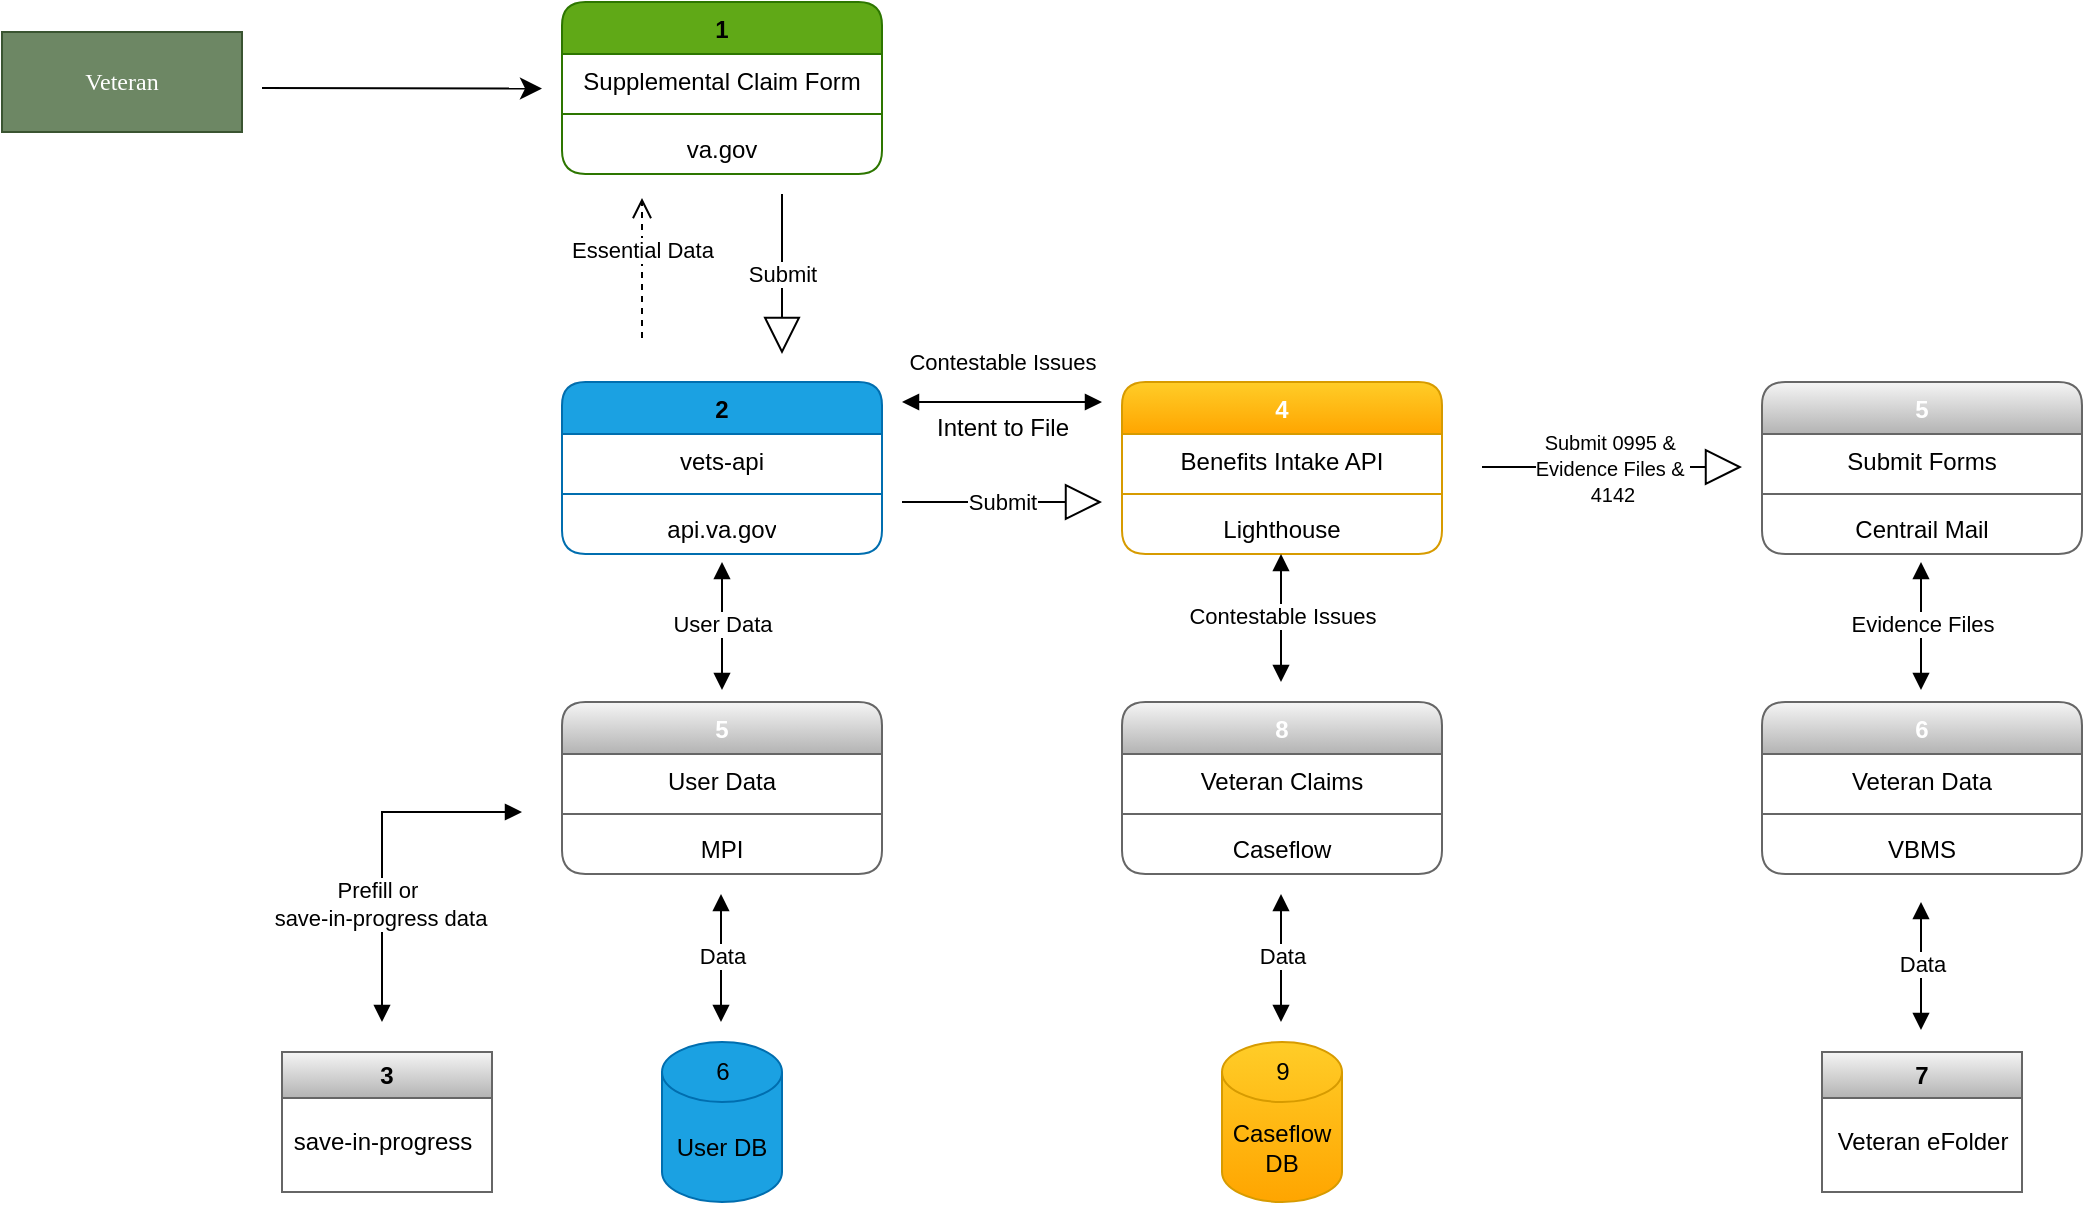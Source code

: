 <mxfile version="28.0.7"><diagram name="Page-1" id="52a04d89-c75d-2922-d76d-85b35f80e030"><mxGraphModel dx="1042" dy="579" grid="1" gridSize="10" guides="1" tooltips="1" connect="1" arrows="1" fold="1" page="1" pageScale="1" pageWidth="1100" pageHeight="850" background="none" math="0" shadow="0"><root><mxCell id="0"/><mxCell id="1" parent="0"/><mxCell id="1fdf3b25b50cf41e-27" style="edgeStyle=none;html=1;labelBackgroundColor=none;startFill=0;startSize=8;endFill=1;endSize=8;fontFamily=Verdana;fontSize=12;" parent="1" edge="1"><mxGeometry relative="1" as="geometry"><mxPoint x="140" y="63" as="sourcePoint"/><mxPoint x="280" y="63.263" as="targetPoint"/></mxGeometry></mxCell><mxCell id="17472293e6e8944d-30" value="Veteran" style="whiteSpace=wrap;html=1;rounded=0;shadow=0;comic=0;labelBackgroundColor=none;strokeWidth=1;fontFamily=Verdana;fontSize=12;align=center;fillColor=#6d8764;fontColor=#ffffff;strokeColor=#3A5431;" parent="1" vertex="1"><mxGeometry x="10" y="35" width="120" height="50" as="geometry"/></mxCell><mxCell id="Fep_5n04VVsR-gBQjV_C-18" value="Caseflow DB" style="shape=cylinder3;whiteSpace=wrap;html=1;boundedLbl=1;backgroundOutline=1;size=15;fillColor=#ffcd28;gradientColor=#ffa500;strokeColor=#d79b00;" parent="1" vertex="1"><mxGeometry x="620" y="540" width="60" height="80" as="geometry"/></mxCell><mxCell id="Fep_5n04VVsR-gBQjV_C-20" value="&lt;font style=&quot;color: light-dark(rgb(0, 0, 0), rgb(255, 255, 255));&quot;&gt;User DB&lt;/font&gt;" style="shape=cylinder3;whiteSpace=wrap;html=1;boundedLbl=1;backgroundOutline=1;size=15;fillColor=#1ba1e2;fontColor=#ffffff;strokeColor=#006EAF;" parent="1" vertex="1"><mxGeometry x="340" y="540" width="60" height="80" as="geometry"/></mxCell><mxCell id="Fep_5n04VVsR-gBQjV_C-44" value="&lt;font style=&quot;color: light-dark(rgb(0, 0, 0), rgb(255, 255, 255));&quot;&gt;1&lt;/font&gt;" style="swimlane;fontStyle=1;align=center;verticalAlign=top;childLayout=stackLayout;horizontal=1;startSize=26;horizontalStack=0;resizeParent=1;resizeParentMax=0;resizeLast=0;collapsible=1;marginBottom=0;whiteSpace=wrap;html=1;fillColor=#60a917;fontColor=#ffffff;strokeColor=#2D7600;rounded=1;" parent="1" vertex="1"><mxGeometry x="290" y="20" width="160" height="86" as="geometry"/></mxCell><mxCell id="Fep_5n04VVsR-gBQjV_C-45" value="Supplemental Claim Form" style="text;strokeColor=none;fillColor=none;align=center;verticalAlign=top;spacingLeft=4;spacingRight=4;overflow=hidden;rotatable=0;points=[[0,0.5],[1,0.5]];portConstraint=eastwest;whiteSpace=wrap;html=1;" parent="Fep_5n04VVsR-gBQjV_C-44" vertex="1"><mxGeometry y="26" width="160" height="26" as="geometry"/></mxCell><mxCell id="Fep_5n04VVsR-gBQjV_C-46" value="" style="line;strokeWidth=1;fillColor=none;align=left;verticalAlign=middle;spacingTop=-1;spacingLeft=3;spacingRight=3;rotatable=0;labelPosition=right;points=[];portConstraint=eastwest;strokeColor=inherit;" parent="Fep_5n04VVsR-gBQjV_C-44" vertex="1"><mxGeometry y="52" width="160" height="8" as="geometry"/></mxCell><mxCell id="Fep_5n04VVsR-gBQjV_C-47" value="va.gov" style="text;strokeColor=none;fillColor=none;align=center;verticalAlign=top;spacingLeft=4;spacingRight=4;overflow=hidden;rotatable=0;points=[[0,0.5],[1,0.5]];portConstraint=eastwest;whiteSpace=wrap;html=1;" parent="Fep_5n04VVsR-gBQjV_C-44" vertex="1"><mxGeometry y="60" width="160" height="26" as="geometry"/></mxCell><mxCell id="Fep_5n04VVsR-gBQjV_C-49" value="&lt;font style=&quot;color: light-dark(rgb(0, 0, 0), rgb(255, 255, 255));&quot;&gt;2&lt;/font&gt;" style="swimlane;fontStyle=1;align=center;verticalAlign=top;childLayout=stackLayout;horizontal=1;startSize=26;horizontalStack=0;resizeParent=1;resizeParentMax=0;resizeLast=0;collapsible=1;marginBottom=0;whiteSpace=wrap;html=1;fillColor=#1ba1e2;fontColor=#ffffff;strokeColor=#006EAF;rounded=1;" parent="1" vertex="1"><mxGeometry x="290" y="210" width="160" height="86" as="geometry"/></mxCell><mxCell id="Fep_5n04VVsR-gBQjV_C-50" value="vets-api" style="text;strokeColor=none;fillColor=none;align=center;verticalAlign=top;spacingLeft=4;spacingRight=4;overflow=hidden;rotatable=0;points=[[0,0.5],[1,0.5]];portConstraint=eastwest;whiteSpace=wrap;html=1;" parent="Fep_5n04VVsR-gBQjV_C-49" vertex="1"><mxGeometry y="26" width="160" height="26" as="geometry"/></mxCell><mxCell id="Fep_5n04VVsR-gBQjV_C-51" value="" style="line;strokeWidth=1;fillColor=none;align=left;verticalAlign=middle;spacingTop=-1;spacingLeft=3;spacingRight=3;rotatable=0;labelPosition=right;points=[];portConstraint=eastwest;strokeColor=inherit;" parent="Fep_5n04VVsR-gBQjV_C-49" vertex="1"><mxGeometry y="52" width="160" height="8" as="geometry"/></mxCell><mxCell id="Fep_5n04VVsR-gBQjV_C-52" value="api.va.gov" style="text;strokeColor=none;fillColor=none;align=center;verticalAlign=top;spacingLeft=4;spacingRight=4;overflow=hidden;rotatable=0;points=[[0,0.5],[1,0.5]];portConstraint=eastwest;whiteSpace=wrap;html=1;" parent="Fep_5n04VVsR-gBQjV_C-49" vertex="1"><mxGeometry y="60" width="160" height="26" as="geometry"/></mxCell><mxCell id="Fep_5n04VVsR-gBQjV_C-55" value="Submit" style="endArrow=block;endSize=16;endFill=0;html=1;rounded=0;" parent="1" edge="1"><mxGeometry width="160" relative="1" as="geometry"><mxPoint x="400" y="116" as="sourcePoint"/><mxPoint x="400" y="196" as="targetPoint"/></mxGeometry></mxCell><mxCell id="Fep_5n04VVsR-gBQjV_C-56" value="Essential Data" style="html=1;verticalAlign=bottom;endArrow=open;dashed=1;endSize=8;curved=0;rounded=0;" parent="1" edge="1"><mxGeometry relative="1" as="geometry"><mxPoint x="330" y="188" as="sourcePoint"/><mxPoint x="330" y="118.02" as="targetPoint"/></mxGeometry></mxCell><mxCell id="Fep_5n04VVsR-gBQjV_C-57" value="&lt;font style=&quot;color: light-dark(rgb(255, 255, 255), rgb(255, 255, 255));&quot;&gt;4&lt;/font&gt;" style="swimlane;fontStyle=1;align=center;verticalAlign=top;childLayout=stackLayout;horizontal=1;startSize=26;horizontalStack=0;resizeParent=1;resizeParentMax=0;resizeLast=0;collapsible=1;marginBottom=0;whiteSpace=wrap;html=1;fillColor=#ffcd28;strokeColor=#d79b00;rounded=1;gradientColor=#ffa500;" parent="1" vertex="1"><mxGeometry x="570" y="210" width="160" height="86" as="geometry"/></mxCell><mxCell id="Fep_5n04VVsR-gBQjV_C-58" value="Benefits Intake API" style="text;strokeColor=none;fillColor=none;align=center;verticalAlign=top;spacingLeft=4;spacingRight=4;overflow=hidden;rotatable=0;points=[[0,0.5],[1,0.5]];portConstraint=eastwest;whiteSpace=wrap;html=1;" parent="Fep_5n04VVsR-gBQjV_C-57" vertex="1"><mxGeometry y="26" width="160" height="26" as="geometry"/></mxCell><mxCell id="Fep_5n04VVsR-gBQjV_C-59" value="" style="line;strokeWidth=1;fillColor=none;align=left;verticalAlign=middle;spacingTop=-1;spacingLeft=3;spacingRight=3;rotatable=0;labelPosition=right;points=[];portConstraint=eastwest;strokeColor=inherit;" parent="Fep_5n04VVsR-gBQjV_C-57" vertex="1"><mxGeometry y="52" width="160" height="8" as="geometry"/></mxCell><mxCell id="Fep_5n04VVsR-gBQjV_C-60" value="Lighthouse" style="text;strokeColor=none;fillColor=none;align=center;verticalAlign=top;spacingLeft=4;spacingRight=4;overflow=hidden;rotatable=0;points=[[0,0.5],[1,0.5]];portConstraint=eastwest;whiteSpace=wrap;html=1;" parent="Fep_5n04VVsR-gBQjV_C-57" vertex="1"><mxGeometry y="60" width="160" height="26" as="geometry"/></mxCell><mxCell id="Fep_5n04VVsR-gBQjV_C-61" value="Submit" style="endArrow=block;endSize=16;endFill=0;html=1;rounded=0;" parent="1" edge="1"><mxGeometry width="160" relative="1" as="geometry"><mxPoint x="460" y="270" as="sourcePoint"/><mxPoint x="560" y="270" as="targetPoint"/></mxGeometry></mxCell><mxCell id="Fep_5n04VVsR-gBQjV_C-62" value="" style="endArrow=block;startArrow=block;endFill=1;startFill=1;html=1;rounded=0;" parent="1" edge="1"><mxGeometry width="160" relative="1" as="geometry"><mxPoint x="460" y="220" as="sourcePoint"/><mxPoint x="560" y="220" as="targetPoint"/></mxGeometry></mxCell><mxCell id="Fep_5n04VVsR-gBQjV_C-66" value="Contestable Issues" style="edgeLabel;html=1;align=center;verticalAlign=middle;resizable=0;points=[];" parent="Fep_5n04VVsR-gBQjV_C-62" vertex="1" connectable="0"><mxGeometry x="-0.012" y="1" relative="1" as="geometry"><mxPoint y="-19" as="offset"/></mxGeometry></mxCell><mxCell id="Fep_5n04VVsR-gBQjV_C-67" value="Intent to File" style="text;html=1;align=center;verticalAlign=middle;resizable=0;points=[];autosize=1;strokeColor=none;fillColor=none;" parent="1" vertex="1"><mxGeometry x="465" y="218" width="90" height="30" as="geometry"/></mxCell><mxCell id="Fep_5n04VVsR-gBQjV_C-68" value="&lt;font style=&quot;color: light-dark(rgb(255, 255, 255), rgb(255, 255, 255));&quot;&gt;5&lt;/font&gt;" style="swimlane;fontStyle=1;align=center;verticalAlign=top;childLayout=stackLayout;horizontal=1;startSize=26;horizontalStack=0;resizeParent=1;resizeParentMax=0;resizeLast=0;collapsible=1;marginBottom=0;whiteSpace=wrap;html=1;fillColor=#f5f5f5;strokeColor=#666666;rounded=1;gradientColor=#b3b3b3;" parent="1" vertex="1"><mxGeometry x="890" y="210" width="160" height="86" as="geometry"/></mxCell><mxCell id="Fep_5n04VVsR-gBQjV_C-69" value="Submit Forms" style="text;strokeColor=none;fillColor=none;align=center;verticalAlign=top;spacingLeft=4;spacingRight=4;overflow=hidden;rotatable=0;points=[[0,0.5],[1,0.5]];portConstraint=eastwest;whiteSpace=wrap;html=1;" parent="Fep_5n04VVsR-gBQjV_C-68" vertex="1"><mxGeometry y="26" width="160" height="26" as="geometry"/></mxCell><mxCell id="Fep_5n04VVsR-gBQjV_C-70" value="" style="line;strokeWidth=1;fillColor=none;align=left;verticalAlign=middle;spacingTop=-1;spacingLeft=3;spacingRight=3;rotatable=0;labelPosition=right;points=[];portConstraint=eastwest;strokeColor=inherit;" parent="Fep_5n04VVsR-gBQjV_C-68" vertex="1"><mxGeometry y="52" width="160" height="8" as="geometry"/></mxCell><mxCell id="Fep_5n04VVsR-gBQjV_C-71" value="Centrail Mail" style="text;strokeColor=none;fillColor=none;align=center;verticalAlign=top;spacingLeft=4;spacingRight=4;overflow=hidden;rotatable=0;points=[[0,0.5],[1,0.5]];portConstraint=eastwest;whiteSpace=wrap;html=1;" parent="Fep_5n04VVsR-gBQjV_C-68" vertex="1"><mxGeometry y="60" width="160" height="26" as="geometry"/></mxCell><mxCell id="Fep_5n04VVsR-gBQjV_C-72" value="&lt;font style=&quot;font-size: 10px;&quot;&gt;Submit 0995 &amp;amp;&amp;nbsp;&lt;/font&gt;&lt;div&gt;&lt;font style=&quot;font-size: 10px;&quot;&gt;Evidence Files &amp;amp;&amp;nbsp;&lt;/font&gt;&lt;/div&gt;&lt;div&gt;&lt;font style=&quot;font-size: 10px;&quot;&gt;4142&lt;/font&gt;&lt;/div&gt;" style="endArrow=block;endSize=16;endFill=0;html=1;rounded=0;" parent="1" edge="1"><mxGeometry width="160" relative="1" as="geometry"><mxPoint x="750" y="252.5" as="sourcePoint"/><mxPoint x="880" y="252.5" as="targetPoint"/></mxGeometry></mxCell><mxCell id="Fep_5n04VVsR-gBQjV_C-73" value="&lt;font style=&quot;color: light-dark(rgb(255, 255, 255), rgb(255, 255, 255));&quot;&gt;6&lt;/font&gt;" style="swimlane;fontStyle=1;align=center;verticalAlign=top;childLayout=stackLayout;horizontal=1;startSize=26;horizontalStack=0;resizeParent=1;resizeParentMax=0;resizeLast=0;collapsible=1;marginBottom=0;whiteSpace=wrap;html=1;fillColor=#f5f5f5;strokeColor=#666666;rounded=1;gradientColor=#b3b3b3;" parent="1" vertex="1"><mxGeometry x="890" y="370" width="160" height="86" as="geometry"/></mxCell><mxCell id="Fep_5n04VVsR-gBQjV_C-74" value="Veteran Data" style="text;strokeColor=none;fillColor=none;align=center;verticalAlign=top;spacingLeft=4;spacingRight=4;overflow=hidden;rotatable=0;points=[[0,0.5],[1,0.5]];portConstraint=eastwest;whiteSpace=wrap;html=1;" parent="Fep_5n04VVsR-gBQjV_C-73" vertex="1"><mxGeometry y="26" width="160" height="26" as="geometry"/></mxCell><mxCell id="Fep_5n04VVsR-gBQjV_C-75" value="" style="line;strokeWidth=1;fillColor=none;align=left;verticalAlign=middle;spacingTop=-1;spacingLeft=3;spacingRight=3;rotatable=0;labelPosition=right;points=[];portConstraint=eastwest;strokeColor=inherit;" parent="Fep_5n04VVsR-gBQjV_C-73" vertex="1"><mxGeometry y="52" width="160" height="8" as="geometry"/></mxCell><mxCell id="Fep_5n04VVsR-gBQjV_C-76" value="VBMS" style="text;strokeColor=none;fillColor=none;align=center;verticalAlign=top;spacingLeft=4;spacingRight=4;overflow=hidden;rotatable=0;points=[[0,0.5],[1,0.5]];portConstraint=eastwest;whiteSpace=wrap;html=1;" parent="Fep_5n04VVsR-gBQjV_C-73" vertex="1"><mxGeometry y="60" width="160" height="26" as="geometry"/></mxCell><mxCell id="Fep_5n04VVsR-gBQjV_C-77" value="&lt;font style=&quot;color: light-dark(rgb(255, 255, 255), rgb(255, 255, 255));&quot;&gt;8&lt;/font&gt;" style="swimlane;fontStyle=1;align=center;verticalAlign=top;childLayout=stackLayout;horizontal=1;startSize=26;horizontalStack=0;resizeParent=1;resizeParentMax=0;resizeLast=0;collapsible=1;marginBottom=0;whiteSpace=wrap;html=1;fillColor=#f5f5f5;strokeColor=#666666;rounded=1;gradientColor=#b3b3b3;" parent="1" vertex="1"><mxGeometry x="570" y="370" width="160" height="86" as="geometry"/></mxCell><mxCell id="Fep_5n04VVsR-gBQjV_C-78" value="Veteran Claims" style="text;strokeColor=none;fillColor=none;align=center;verticalAlign=top;spacingLeft=4;spacingRight=4;overflow=hidden;rotatable=0;points=[[0,0.5],[1,0.5]];portConstraint=eastwest;whiteSpace=wrap;html=1;" parent="Fep_5n04VVsR-gBQjV_C-77" vertex="1"><mxGeometry y="26" width="160" height="26" as="geometry"/></mxCell><mxCell id="Fep_5n04VVsR-gBQjV_C-79" value="" style="line;strokeWidth=1;fillColor=none;align=left;verticalAlign=middle;spacingTop=-1;spacingLeft=3;spacingRight=3;rotatable=0;labelPosition=right;points=[];portConstraint=eastwest;strokeColor=inherit;" parent="Fep_5n04VVsR-gBQjV_C-77" vertex="1"><mxGeometry y="52" width="160" height="8" as="geometry"/></mxCell><mxCell id="Fep_5n04VVsR-gBQjV_C-80" value="Caseflow" style="text;strokeColor=none;fillColor=none;align=center;verticalAlign=top;spacingLeft=4;spacingRight=4;overflow=hidden;rotatable=0;points=[[0,0.5],[1,0.5]];portConstraint=eastwest;whiteSpace=wrap;html=1;" parent="Fep_5n04VVsR-gBQjV_C-77" vertex="1"><mxGeometry y="60" width="160" height="26" as="geometry"/></mxCell><mxCell id="Fep_5n04VVsR-gBQjV_C-85" value="&lt;font style=&quot;color: light-dark(rgb(255, 255, 255), rgb(255, 255, 255));&quot;&gt;5&lt;/font&gt;" style="swimlane;fontStyle=1;align=center;verticalAlign=top;childLayout=stackLayout;horizontal=1;startSize=26;horizontalStack=0;resizeParent=1;resizeParentMax=0;resizeLast=0;collapsible=1;marginBottom=0;whiteSpace=wrap;html=1;fillColor=#f5f5f5;strokeColor=#666666;rounded=1;gradientColor=#b3b3b3;" parent="1" vertex="1"><mxGeometry x="290" y="370" width="160" height="86" as="geometry"/></mxCell><mxCell id="Fep_5n04VVsR-gBQjV_C-86" value="User Data" style="text;strokeColor=none;fillColor=none;align=center;verticalAlign=top;spacingLeft=4;spacingRight=4;overflow=hidden;rotatable=0;points=[[0,0.5],[1,0.5]];portConstraint=eastwest;whiteSpace=wrap;html=1;" parent="Fep_5n04VVsR-gBQjV_C-85" vertex="1"><mxGeometry y="26" width="160" height="26" as="geometry"/></mxCell><mxCell id="Fep_5n04VVsR-gBQjV_C-87" value="" style="line;strokeWidth=1;fillColor=none;align=left;verticalAlign=middle;spacingTop=-1;spacingLeft=3;spacingRight=3;rotatable=0;labelPosition=right;points=[];portConstraint=eastwest;strokeColor=inherit;" parent="Fep_5n04VVsR-gBQjV_C-85" vertex="1"><mxGeometry y="52" width="160" height="8" as="geometry"/></mxCell><mxCell id="Fep_5n04VVsR-gBQjV_C-88" value="MPI" style="text;strokeColor=none;fillColor=none;align=center;verticalAlign=top;spacingLeft=4;spacingRight=4;overflow=hidden;rotatable=0;points=[[0,0.5],[1,0.5]];portConstraint=eastwest;whiteSpace=wrap;html=1;" parent="Fep_5n04VVsR-gBQjV_C-85" vertex="1"><mxGeometry y="60" width="160" height="26" as="geometry"/></mxCell><mxCell id="Fep_5n04VVsR-gBQjV_C-92" value="" style="endArrow=block;startArrow=block;endFill=1;startFill=1;html=1;rounded=0;" parent="1" edge="1"><mxGeometry width="160" relative="1" as="geometry"><mxPoint x="370" y="300" as="sourcePoint"/><mxPoint x="370" y="364" as="targetPoint"/></mxGeometry></mxCell><mxCell id="Fep_5n04VVsR-gBQjV_C-94" value="User Data" style="edgeLabel;html=1;align=center;verticalAlign=middle;resizable=0;points=[];" parent="Fep_5n04VVsR-gBQjV_C-92" vertex="1" connectable="0"><mxGeometry x="-0.025" relative="1" as="geometry"><mxPoint as="offset"/></mxGeometry></mxCell><mxCell id="Fep_5n04VVsR-gBQjV_C-95" value="" style="endArrow=block;startArrow=block;endFill=1;startFill=1;html=1;rounded=0;" parent="1" edge="1"><mxGeometry width="160" relative="1" as="geometry"><mxPoint x="649.5" y="296" as="sourcePoint"/><mxPoint x="649.5" y="360" as="targetPoint"/></mxGeometry></mxCell><mxCell id="Fep_5n04VVsR-gBQjV_C-96" value="Contestable Issues" style="edgeLabel;html=1;align=center;verticalAlign=middle;resizable=0;points=[];" parent="Fep_5n04VVsR-gBQjV_C-95" vertex="1" connectable="0"><mxGeometry x="-0.025" relative="1" as="geometry"><mxPoint as="offset"/></mxGeometry></mxCell><mxCell id="Fep_5n04VVsR-gBQjV_C-100" value="" style="endArrow=block;startArrow=block;endFill=1;startFill=1;html=1;rounded=0;" parent="1" edge="1"><mxGeometry width="160" relative="1" as="geometry"><mxPoint x="969.5" y="300" as="sourcePoint"/><mxPoint x="969.5" y="364" as="targetPoint"/></mxGeometry></mxCell><mxCell id="Fep_5n04VVsR-gBQjV_C-101" value="Evidence Files" style="edgeLabel;html=1;align=center;verticalAlign=middle;resizable=0;points=[];" parent="Fep_5n04VVsR-gBQjV_C-100" vertex="1" connectable="0"><mxGeometry x="-0.025" relative="1" as="geometry"><mxPoint as="offset"/></mxGeometry></mxCell><mxCell id="Fep_5n04VVsR-gBQjV_C-103" value="" style="endArrow=block;startArrow=block;endFill=1;startFill=1;html=1;rounded=0;" parent="1" edge="1"><mxGeometry width="160" relative="1" as="geometry"><mxPoint x="369.5" y="466" as="sourcePoint"/><mxPoint x="369.5" y="530" as="targetPoint"/></mxGeometry></mxCell><mxCell id="Fep_5n04VVsR-gBQjV_C-104" value="Data" style="edgeLabel;html=1;align=center;verticalAlign=middle;resizable=0;points=[];" parent="Fep_5n04VVsR-gBQjV_C-103" vertex="1" connectable="0"><mxGeometry x="-0.025" relative="1" as="geometry"><mxPoint as="offset"/></mxGeometry></mxCell><mxCell id="Fep_5n04VVsR-gBQjV_C-105" value="" style="endArrow=block;startArrow=block;endFill=1;startFill=1;html=1;rounded=0;" parent="1" edge="1"><mxGeometry width="160" relative="1" as="geometry"><mxPoint x="649.5" y="466" as="sourcePoint"/><mxPoint x="649.5" y="530" as="targetPoint"/></mxGeometry></mxCell><mxCell id="Fep_5n04VVsR-gBQjV_C-106" value="Data" style="edgeLabel;html=1;align=center;verticalAlign=middle;resizable=0;points=[];" parent="Fep_5n04VVsR-gBQjV_C-105" vertex="1" connectable="0"><mxGeometry x="-0.025" relative="1" as="geometry"><mxPoint as="offset"/></mxGeometry></mxCell><mxCell id="Fep_5n04VVsR-gBQjV_C-107" value="7" style="swimlane;whiteSpace=wrap;html=1;fillColor=#f5f5f5;gradientColor=#b3b3b3;strokeColor=#666666;" parent="1" vertex="1"><mxGeometry x="920" y="545" width="100" height="70" as="geometry"/></mxCell><mxCell id="Fep_5n04VVsR-gBQjV_C-109" value="Veteran eFolder" style="text;html=1;align=center;verticalAlign=middle;resizable=0;points=[];autosize=1;strokeColor=none;fillColor=none;" parent="Fep_5n04VVsR-gBQjV_C-107" vertex="1"><mxGeometry x="-5" y="30" width="110" height="30" as="geometry"/></mxCell><mxCell id="Fep_5n04VVsR-gBQjV_C-110" value="" style="endArrow=block;startArrow=block;endFill=1;startFill=1;html=1;rounded=0;" parent="1" edge="1"><mxGeometry width="160" relative="1" as="geometry"><mxPoint x="969.5" y="470" as="sourcePoint"/><mxPoint x="969.5" y="534" as="targetPoint"/></mxGeometry></mxCell><mxCell id="Fep_5n04VVsR-gBQjV_C-111" value="Data" style="edgeLabel;html=1;align=center;verticalAlign=middle;resizable=0;points=[];" parent="Fep_5n04VVsR-gBQjV_C-110" vertex="1" connectable="0"><mxGeometry x="-0.025" relative="1" as="geometry"><mxPoint as="offset"/></mxGeometry></mxCell><mxCell id="Fep_5n04VVsR-gBQjV_C-114" value="3" style="swimlane;whiteSpace=wrap;html=1;fillColor=#f5f5f5;gradientColor=#b3b3b3;strokeColor=#666666;" parent="1" vertex="1"><mxGeometry x="150" y="545" width="105" height="70" as="geometry"/></mxCell><mxCell id="Fep_5n04VVsR-gBQjV_C-115" value="save-in-progress" style="text;html=1;align=center;verticalAlign=middle;resizable=0;points=[];autosize=1;strokeColor=none;fillColor=none;" parent="Fep_5n04VVsR-gBQjV_C-114" vertex="1"><mxGeometry x="-5" y="30" width="110" height="30" as="geometry"/></mxCell><mxCell id="Fep_5n04VVsR-gBQjV_C-119" value="" style="endArrow=block;startArrow=block;endFill=1;startFill=1;html=1;rounded=0;" parent="1" edge="1"><mxGeometry width="160" relative="1" as="geometry"><mxPoint x="200" y="530" as="sourcePoint"/><mxPoint x="270" y="425" as="targetPoint"/><Array as="points"><mxPoint x="200" y="425"/></Array></mxGeometry></mxCell><mxCell id="Fep_5n04VVsR-gBQjV_C-120" value="Prefill or&amp;nbsp;&lt;div&gt;save-in-progress data&lt;/div&gt;" style="edgeLabel;html=1;align=center;verticalAlign=middle;resizable=0;points=[];" parent="Fep_5n04VVsR-gBQjV_C-119" vertex="1" connectable="0"><mxGeometry x="-0.328" y="1" relative="1" as="geometry"><mxPoint as="offset"/></mxGeometry></mxCell><mxCell id="Fep_5n04VVsR-gBQjV_C-121" value="6" style="text;html=1;align=center;verticalAlign=middle;resizable=0;points=[];autosize=1;strokeColor=none;fillColor=none;" parent="1" vertex="1"><mxGeometry x="355" y="540" width="30" height="30" as="geometry"/></mxCell><mxCell id="Fep_5n04VVsR-gBQjV_C-122" value="9" style="text;html=1;align=center;verticalAlign=middle;resizable=0;points=[];autosize=1;strokeColor=none;fillColor=none;" parent="1" vertex="1"><mxGeometry x="635" y="540" width="30" height="30" as="geometry"/></mxCell></root></mxGraphModel></diagram></mxfile>
